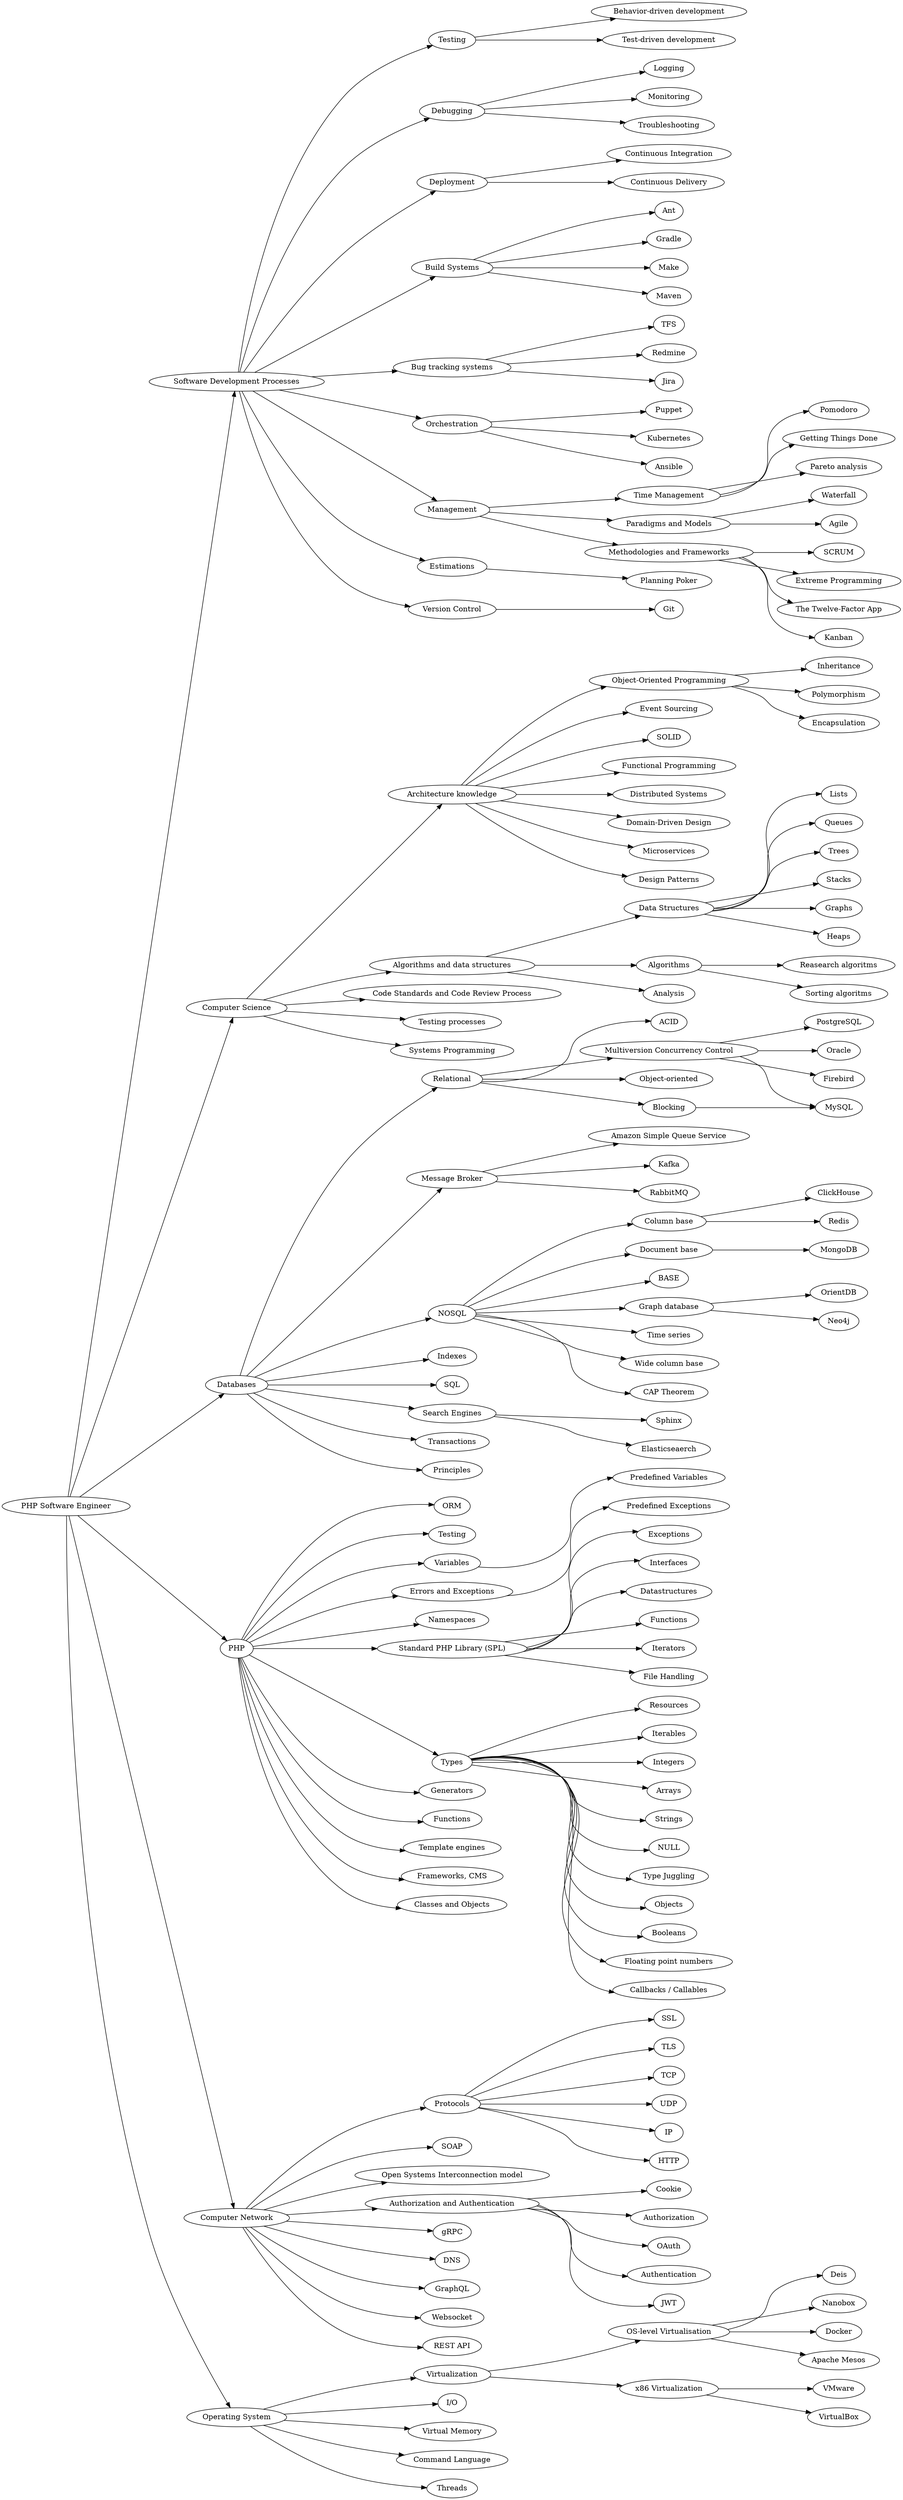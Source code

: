digraph roadmap {
	rankdir=LR;
	dev_testing->dev_testing_bdd;	
	management_time->management_time_pomodoro;	
	dev->dev_debugging;	
	cs->cs_architecture;	
	db->db_relational;	
	php->php_orm;	
	dev_deployment->dev_deployment_ci;	
	php->php_testing;	
	net->net_protocols;	
	cs_algorithms_structures->cs_algorithms_structures_lists;	
	dev_build->dev_build_ant;	
	os_virtualization_level->os_virtualization_level_deis;	
	backend->net;	
	cs_algorithms_algorithms->cs_algorithms_structures_research;	
	net_protocols->net_protocols_ssl;	
	db_nosql_colbase->db_nosql_clickhouse;	
	net->net_soap;	
	db_nosql_doc->db_nosql_mongo;	
	php_variables->php_variables_predefined;	
	db_message_broker->db_message_broker_awssqs;	
	dev_paradigms->management_paradigms_waterfall;	
	dev_trackers->dev_trackers_tfs;	
	php_errors->php_errors_predefined;	
	php->php_namespaces;	
	backend->os;	
	cs_algorithms_structures->cs_algorithms_structures_queues;	
	dev_trackers->dev_trackers_redmine;	
	db_relational->db_relational_acid;	
	php_spl->php_spl_exceptions;	
	db_relational_mvcc->db_relational_postgres;	
	cs_architecture_oop->cs_architecture_oop_inheritance;	
	cs_algorithms_structures->cs_algorithms_structures_trees;	
	cs_architecture_oop->cs_architecture_oop_polymorphism;	
	db_relational->db_relational_oo;	
	dev_debugging->dev_debugging_logging;	
	db_nosql->db_nosql_base;	
	db_nosql_graph->db_nosql_orient;	
	db->db_indexes;	
	dev->dev_testing;	
	dev_testing->dev_testing_tdd;	
	os_virtualization_level->os_virtualization_level_nanobox;	
	php->php_types;	
	cs_architecture->cs_architecture_event;	
	dev_methodologies->dev_methodologies_scrum;	
	os_virtualization->os_virtualization_level;	
	php->php_generators;	
	os->os_io;	
	cs_algorithms->cs_algorithms_structures;	
	cs_architecture_oop->cs_architecture_oop_encapsulation;	
	net->net_osi;	
	dev_orchestration->dev_orchestration_puppet;	
	dev_build->dev_build_gradle;	
	db_nosql->db_nosql_time;	
	cs_algorithms_structures->cs_algorithms_structures_stacks;	
	db_relational_blocking->db_mysql;	
	cs->code;	
	backend->php;	
	net_protocols->net_protocols_tls;	
	db->db_message_broker;	
	dev_management->management_time;	
	cs_architecture->cs_architecture_solid;	
	db_relational->db_relational_blocking;	
	dev_management->dev_methodologies;	
	net_auth->net_auth_cookie;	
	management_time->management_time_gtd;	
	net_protocols->net_protocols_tcp;	
	cs->cs_algorithms;	
	db_nosql_graph->db_nosql_neo4j;	
	php_types->php_resources;	
	cs->testing;	
	db->db_sql;	
	php->php_variables;	
	os->os_virtualization;	
	php_types->php_iterables;	
	dev_estimation->management_estimation_poker;	
	dev_version->dev_version_git;	
	php_types->php_integers;	
	db_nosql->db_nosql_doc;	
	os->os_virtual_memory;	
	os_virtualization_level->os_virtualization_level_docker;	
	net->net_grpc;	
	dev_methodologies->dev_methodologies_xp;	
	net->net_dns;	
	cs_architecture->cs_architecture_func;	
	net->net_graphql;	
	db_search->db_search_sphinx;	
	db->db_transactions;	
	db->db_principles;	
	cs->systems;	
	php_spl->php_spl_interfaces;	
	dev->dev_orchestration;	
	os_virtualization_x86->os_virtualization_x86_vmware;	
	php->php_functions;	
	cs_algorithms_algorithms->cs_algorithms_structures_sorting;	
	db_nosql->db_nosql_colwidebase;	
	db_nosql_colbase->db_nosql_redis;	
	dev_debugging->dev_debugging_monitoring;	
	db_nosql->db_nosql_cap;	
	net_protocols->net_protocols_udp;	
	db_relational_mvcc->db_mysql;	
	cs_architecture->cs_architecture_distributed;	
	cs_architecture->cs_architecture_oop;	
	cs_architecture->cs_architecture_ddd;	
	db_relational->db_relational_mvcc;	
	net_protocols->net_protocols_ip;	
	dev_orchestration->dev_orchestration_k8s;	
	dev->dev_estimation;	
	backend->cs;	
	net->net_auth;	
	dev->dev_management;	
	php_types->php_arrays;	
	cs_algorithms_structures->cs_algorithms_structures_graphs;	
	os_virtualization->os_virtualization_x86;	
	cs_algorithms->cs_algorithms_algorithms;	
	php->php_spl;	
	backend->dev;	
	db_relational_mvcc->db_relational_oracle;	
	net_auth->net_auth_authorization;	
	dev_build->dev_build_make;	
	backend->db;	
	php_types->php_strings;	
	php_spl->php_spl_datastructures;	
	db_message_broker->db_message_broker_kafka;	
	dev_orchestration->dev_orchestration_ansible;	
	db_relational_mvcc->db_relational_firebird;	
	php_types->php_null;	
	php->php_errors;	
	os_virtualization_level->os_virtualization_level_mesos;	
	php_types->php_juggling;	
	net_protocols->net_protocols_http;	
	db_message_broker->db_message_broker_rabbit;	
	dev_management->dev_paradigms;	
	dev->dev_trackers;	
	os->os_shell;	
	php_spl->php_spl_functions;	
	net_auth->net_auth_oauth;	
	cs_algorithms->cs_algorithms_analysis;	
	cs_algorithms_structures->cs_algorithms_structures_heaps;	
	dev_debugging->dev_debugging_troubleshooting;	
	dev_deployment->dev_deployment_cd;	
	dev->dev_deployment;	
	dev_trackers->dev_trackers_jira;	
	db->db_nosql;	
	dev->dev_build;	
	php->php_templates;	
	cs_architecture->cs_architecture_microservices;	
	db_nosql->db_nosql_graph;	
	php_types->php_objects;	
	dev_methodologies->dev_methodologies_12factors;	
	db->db_search;	
	os->os_threads;	
	php_spl->php_spl_iterators;	
	management_time->management_time_pareto;	
	net->net_websocket;	
	os_virtualization_x86->os_virtualization_x86_virtualbox;	
	dev->dev_version;	
	php->php_frameworks;	
	dev_build->dev_build_maven;	
	php_types->php_booleans;	
	net_auth->net_auth_authentication;	
	dev_methodologies->dev_methodologies_kanban;	
	db_nosql->db_nosql_colbase;	
	net_auth->net_auth_jwt;	
	dev_paradigms->management_paradigms_agile;	
	cs_architecture->cs_architecture_patterns;	
	php_types->php_floating;	
	db_search->db_search_elasticseaerch;	
	net->net_restapi;	
	php_types->php_callbacks;	
	php->php_oop;	
	php_spl->php_spl_files;	
	db_nosql_colbase [ label="Column base" ];
	db_transactions [ label="Transactions" ];
	cs_algorithms [ label="Algorithms and data structures" ];
	net_protocols_tls [ label="TLS" ];
	cs_architecture_patterns [ label="Design Patterns" ];
	cs_architecture_func [ label="Functional Programming" ];
	os_virtualization_level_docker [ label="Docker" ];
	management_time_pomodoro [ label="Pomodoro" ];
	db [ label="Databases" ];
	php_oop [ label="Classes and Objects" ];
	php_juggling [ label="Type Juggling" ];
	net_auth [ label="Authorization and Authentication" ];
	db_nosql_time [ label="Time series" ];
	dev_management [ label="Management" ];
	db_message_broker_kafka [ label="Kafka" ];
	db_relational_postgres [ label="PostgreSQL" ];
	dev_trackers [ label="Bug tracking systems" ];
	net_auth_oauth [ label="OAuth" ];
	cs_algorithms_algorithms [ label="Algorithms" ];
	php_resources [ label="Resources" ];
	net_protocols_http [ label="HTTP" ];
	php_spl_functions [ label="Functions" ];
	php_namespaces [ label="Namespaces" ];
	php_null [ label="NULL" ];
	php_generators [ label="Generators" ];
	net_auth_cookie [ label="Cookie" ];
	dev_testing_tdd [ label="Test-driven development" ];
	php_callbacks [ label="Callbacks / Callables" ];
	db_relational_mvcc [ label="Multiversion Concurrency Control" ];
	cs_algorithms_structures_queues [ label="Queues" ];
	dev_orchestration_k8s [ label="Kubernetes" ];
	net_auth_authentication [ label="Authentication" ];
	net_dns [ label="DNS" ];
	os_virtualization_x86 [ label="x86 Virtualization" ];
	php_testing [ label="Testing" ];
	php_booleans [ label="Booleans" ];
	db_message_broker_awssqs [ label="Amazon Simple Queue Service" ];
	db_message_broker_rabbit [ label="RabbitMQ" ];
	php_spl [ label="Standard PHP Library (SPL)" ];
	dev_deployment [ label="Deployment" ];
	dev_methodologies_12factors [ label="The Twelve-Factor App" ];
	cs_architecture_oop_inheritance [ label="Inheritance" ];
	php_orm [ label="ORM" ];
	php_arrays [ label="Arrays" ];
	os_threads [ label="Threads" ];
	os_virtualization [ label="Virtualization" ];
	dev_version [ label="Version Control" ];
	cs_architecture_event [ label="Event Sourcing" ];
	dev_estimation [ label="Estimations" ];
	management_estimation_poker [ label="Planning Poker" ];
	db_nosql_redis [ label="Redis" ];
	dev_testing [ label="Testing" ];
	os_virtualization_level_deis [ label="Deis" ];
	db_relational_acid [ label="ACID" ];
	cs_algorithms_structures [ label="Data Structures" ];
	cs_algorithms_structures_heaps [ label="Heaps" ];
	db_nosql_base [ label="BASE" ];
	php_errors_predefined [ label="Predefined Exceptions" ];
	php_integers [ label="Integers" ];
	dev_build_make [ label="Make" ];
	dev_methodologies_kanban [ label="Kanban" ];
	net_protocols_ssl [ label="SSL" ];
	cs_architecture_oop_polymorphism [ label="Polymorphism" ];
	dev_trackers_jira [ label="Jira" ];
	dev_orchestration_ansible [ label="Ansible" ];
	dev_orchestration_puppet [ label="Puppet" ];
	db_search_sphinx [ label="Sphinx" ];
	dev_methodologies_xp [ label="Extreme Programming" ];
	systems [ label="Systems Programming" ];
	php_variables_predefined [ label="Predefined Variables" ];
	net_auth_jwt [ label="JWT" ];
	db_search_elasticseaerch [ label="Elasticseaerch" ];
	dev_debugging_logging [ label="Logging" ];
	net_protocols_ip [ label="IP" ];
	cs_algorithms_structures_sorting [ label="Sorting algoritms" ];
	db_relational_oo [ label="Object-oriented" ];
	db_nosql_cap [ label="CAP Theorem" ];
	dev_build_ant [ label="Ant" ];
	management_paradigms_waterfall [ label="Waterfall" ];
	net_protocols [ label="Protocols" ];
	net_auth_authorization [ label="Authorization" ];
	dev_deployment_ci [ label="Continuous Integration" ];
	os_virtualization_level_nanobox [ label="Nanobox" ];
	dev_orchestration [ label="Orchestration" ];
	dev_methodologies_scrum [ label="SCRUM" ];
	db_nosql_mongo [ label="MongoDB" ];
	php_variables [ label="Variables" ];
	cs_algorithms_analysis [ label="Analysis" ];
	net_osi [ label="Open Systems Interconnection model" ];
	cs_architecture_microservices [ label="Microservices" ];
	php_errors [ label="Errors and Exceptions" ];
	db_relational_firebird [ label="Firebird" ];
	management_time [ label="Time Management" ];
	db_indexes [ label="Indexes" ];
	dev_build [ label="Build Systems" ];
	db_nosql_colwidebase [ label="Wide column base" ];
	cs_architecture_ddd [ label="Domain-Driven Design" ];
	db_principles [ label="Principles" ];
	net_protocols_tcp [ label="TCP" ];
	net_restapi [ label="REST API" ];
	db_nosql_neo4j [ label="Neo4j" ];
	php_spl_datastructures [ label="Datastructures" ];
	php_spl_interfaces [ label="Interfaces" ];
	cs_architecture_distributed [ label="Distributed Systems" ];
	net_protocols_udp [ label="UDP" ];
	db_relational_blocking [ label="Blocking" ];
	db_relational [ label="Relational" ];
	db_nosql_orient [ label="OrientDB" ];
	cs_architecture [ label="Architecture knowledge" ];
	os_virtual_memory [ label="Virtual Memory" ];
	php_functions [ label="Functions" ];
	os_virtualization_level_mesos [ label="Apache Mesos" ];
	dev_trackers_redmine [ label="Redmine" ];
	dev_paradigms [ label="Paradigms and Models" ];
	dev_testing_bdd [ label="Behavior-driven development" ];
	os_virtualization_x86_vmware [ label="VMware" ];
	php_iterables [ label="Iterables" ];
	dev_debugging_monitoring [ label="Monitoring" ];
	cs_algorithms_structures_lists [ label="Lists" ];
	dev_deployment_cd [ label="Continuous Delivery" ];
	net_soap [ label="SOAP" ];
	dev_trackers_tfs [ label="TFS" ];
	db_nosql_clickhouse [ label="ClickHouse" ];
	dev_build_gradle [ label="Gradle" ];
	php_objects [ label="Objects" ];
	php_frameworks [ label="Frameworks, CMS" ];
	cs_algorithms_structures_trees [ label="Trees" ];
	cs_architecture_solid [ label="SOLID" ];
	management_time_gtd [ label="Getting Things Done" ];
	os [ label="Operating System" ];
	code [ label="Code Standards and Code Review Process" ];
	php_spl_exceptions [ label="Exceptions" ];
	net [ label="Computer Network" ];
	testing [ label="Testing processes" ];
	os_virtualization_level [ label="OS-level Virtualisation" ];
	cs_algorithms_structures_stacks [ label="Stacks" ];
	php_spl_files [ label="File Handling" ];
	db_sql [ label="SQL" ];
	dev_version_git [ label="Git" ];
	cs_algorithms_structures_research [ label="Reasearch algoritms" ];
	php_strings [ label="Strings" ];
	php_templates [ label="Template engines" ];
	cs_architecture_oop [ label="Object-Oriented Programming" ];
	net_websocket [ label="Websocket" ];
	dev_build_maven [ label="Maven" ];
	php_spl_iterators [ label="Iterators" ];
	db_nosql_graph [ label="Graph database" ];
	cs_algorithms_structures_graphs [ label="Graphs" ];
	db_mysql [ label="MySQL" ];
	management_paradigms_agile [ label="Agile" ];
	management_time_pareto [ label="Pareto analysis" ];
	php_types [ label="Types" ];
	os_io [ label="I/O" ];
	dev_debugging [ label="Debugging" ];
	cs_architecture_oop_encapsulation [ label="Encapsulation" ];
	os_virtualization_x86_virtualbox [ label="VirtualBox" ];
	dev [ label="Software Development Processes" ];
	db_nosql_doc [ label="Document base" ];
	dev_debugging_troubleshooting [ label="Troubleshooting" ];
	db_nosql [ label="NOSQL" ];
	os_shell [ label="Command Language" ];
	net_grpc [ label="gRPC" ];
	db_search [ label="Search Engines" ];
	db_message_broker [ label="Message Broker" ];
	php [ label="PHP" ];
	dev_methodologies [ label="Methodologies and Frameworks" ];
	backend [ label="PHP Software Engineer" ];
	php_floating [ label="Floating point numbers" ];
	db_relational_oracle [ label="Oracle" ];
	net_graphql [ label="GraphQL" ];
	cs [ label="Computer Science" ];
}
